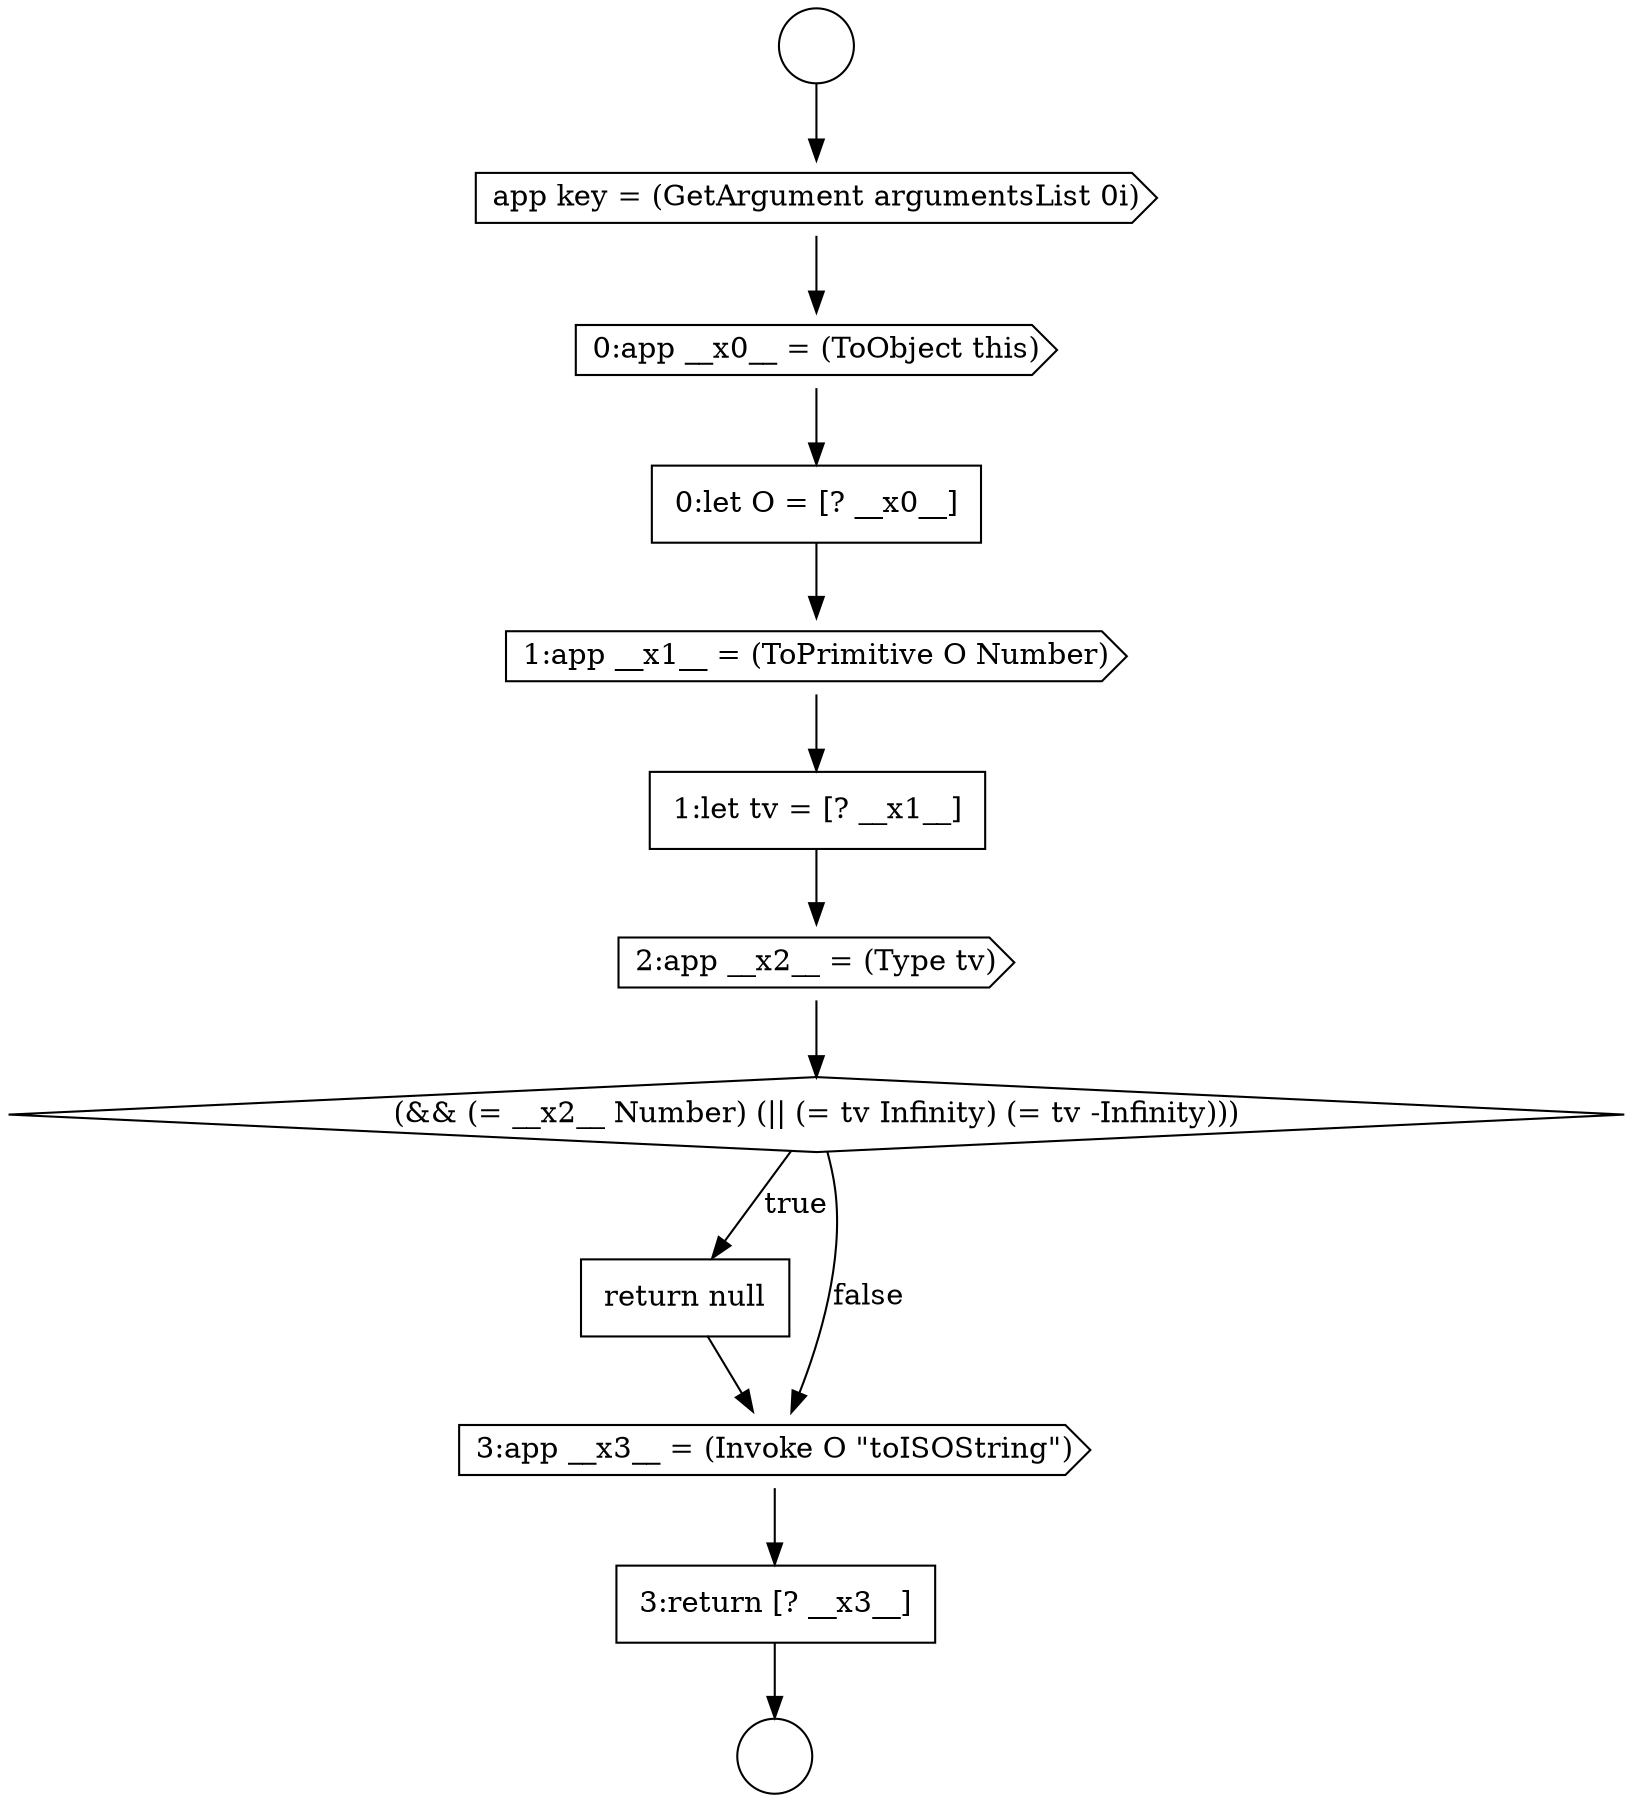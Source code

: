 digraph {
  node12129 [shape=circle label=" " color="black" fillcolor="white" style=filled]
  node12137 [shape=diamond, label=<<font color="black">(&amp;&amp; (= __x2__ Number) (|| (= tv Infinity) (= tv -Infinity)))</font>> color="black" fillcolor="white" style=filled]
  node12133 [shape=none, margin=0, label=<<font color="black">
    <table border="0" cellborder="1" cellspacing="0" cellpadding="10">
      <tr><td align="left">0:let O = [? __x0__]</td></tr>
    </table>
  </font>> color="black" fillcolor="white" style=filled]
  node12132 [shape=cds, label=<<font color="black">0:app __x0__ = (ToObject this)</font>> color="black" fillcolor="white" style=filled]
  node12138 [shape=none, margin=0, label=<<font color="black">
    <table border="0" cellborder="1" cellspacing="0" cellpadding="10">
      <tr><td align="left">return null</td></tr>
    </table>
  </font>> color="black" fillcolor="white" style=filled]
  node12135 [shape=none, margin=0, label=<<font color="black">
    <table border="0" cellborder="1" cellspacing="0" cellpadding="10">
      <tr><td align="left">1:let tv = [? __x1__]</td></tr>
    </table>
  </font>> color="black" fillcolor="white" style=filled]
  node12139 [shape=cds, label=<<font color="black">3:app __x3__ = (Invoke O &quot;toISOString&quot;)</font>> color="black" fillcolor="white" style=filled]
  node12130 [shape=circle label=" " color="black" fillcolor="white" style=filled]
  node12140 [shape=none, margin=0, label=<<font color="black">
    <table border="0" cellborder="1" cellspacing="0" cellpadding="10">
      <tr><td align="left">3:return [? __x3__]</td></tr>
    </table>
  </font>> color="black" fillcolor="white" style=filled]
  node12134 [shape=cds, label=<<font color="black">1:app __x1__ = (ToPrimitive O Number)</font>> color="black" fillcolor="white" style=filled]
  node12131 [shape=cds, label=<<font color="black">app key = (GetArgument argumentsList 0i)</font>> color="black" fillcolor="white" style=filled]
  node12136 [shape=cds, label=<<font color="black">2:app __x2__ = (Type tv)</font>> color="black" fillcolor="white" style=filled]
  node12131 -> node12132 [ color="black"]
  node12137 -> node12138 [label=<<font color="black">true</font>> color="black"]
  node12137 -> node12139 [label=<<font color="black">false</font>> color="black"]
  node12135 -> node12136 [ color="black"]
  node12129 -> node12131 [ color="black"]
  node12132 -> node12133 [ color="black"]
  node12140 -> node12130 [ color="black"]
  node12136 -> node12137 [ color="black"]
  node12134 -> node12135 [ color="black"]
  node12139 -> node12140 [ color="black"]
  node12133 -> node12134 [ color="black"]
  node12138 -> node12139 [ color="black"]
}
